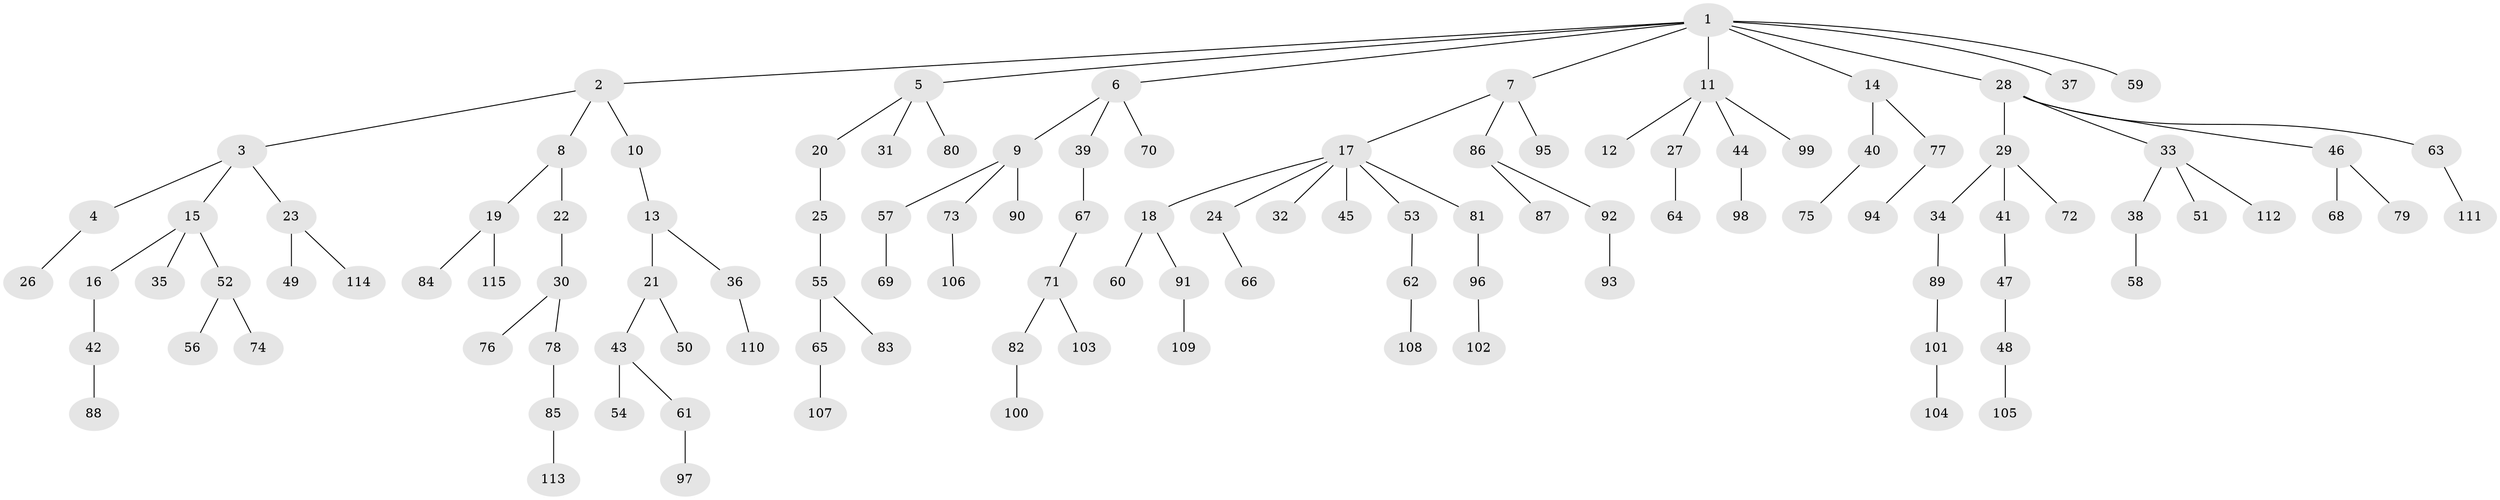 // Generated by graph-tools (version 1.1) at 2025/52/03/09/25 04:52:57]
// undirected, 115 vertices, 114 edges
graph export_dot {
graph [start="1"]
  node [color=gray90,style=filled];
  1;
  2;
  3;
  4;
  5;
  6;
  7;
  8;
  9;
  10;
  11;
  12;
  13;
  14;
  15;
  16;
  17;
  18;
  19;
  20;
  21;
  22;
  23;
  24;
  25;
  26;
  27;
  28;
  29;
  30;
  31;
  32;
  33;
  34;
  35;
  36;
  37;
  38;
  39;
  40;
  41;
  42;
  43;
  44;
  45;
  46;
  47;
  48;
  49;
  50;
  51;
  52;
  53;
  54;
  55;
  56;
  57;
  58;
  59;
  60;
  61;
  62;
  63;
  64;
  65;
  66;
  67;
  68;
  69;
  70;
  71;
  72;
  73;
  74;
  75;
  76;
  77;
  78;
  79;
  80;
  81;
  82;
  83;
  84;
  85;
  86;
  87;
  88;
  89;
  90;
  91;
  92;
  93;
  94;
  95;
  96;
  97;
  98;
  99;
  100;
  101;
  102;
  103;
  104;
  105;
  106;
  107;
  108;
  109;
  110;
  111;
  112;
  113;
  114;
  115;
  1 -- 2;
  1 -- 5;
  1 -- 6;
  1 -- 7;
  1 -- 11;
  1 -- 14;
  1 -- 28;
  1 -- 37;
  1 -- 59;
  2 -- 3;
  2 -- 8;
  2 -- 10;
  3 -- 4;
  3 -- 15;
  3 -- 23;
  4 -- 26;
  5 -- 20;
  5 -- 31;
  5 -- 80;
  6 -- 9;
  6 -- 39;
  6 -- 70;
  7 -- 17;
  7 -- 86;
  7 -- 95;
  8 -- 19;
  8 -- 22;
  9 -- 57;
  9 -- 73;
  9 -- 90;
  10 -- 13;
  11 -- 12;
  11 -- 27;
  11 -- 44;
  11 -- 99;
  13 -- 21;
  13 -- 36;
  14 -- 40;
  14 -- 77;
  15 -- 16;
  15 -- 35;
  15 -- 52;
  16 -- 42;
  17 -- 18;
  17 -- 24;
  17 -- 32;
  17 -- 45;
  17 -- 53;
  17 -- 81;
  18 -- 60;
  18 -- 91;
  19 -- 84;
  19 -- 115;
  20 -- 25;
  21 -- 43;
  21 -- 50;
  22 -- 30;
  23 -- 49;
  23 -- 114;
  24 -- 66;
  25 -- 55;
  27 -- 64;
  28 -- 29;
  28 -- 33;
  28 -- 46;
  28 -- 63;
  29 -- 34;
  29 -- 41;
  29 -- 72;
  30 -- 76;
  30 -- 78;
  33 -- 38;
  33 -- 51;
  33 -- 112;
  34 -- 89;
  36 -- 110;
  38 -- 58;
  39 -- 67;
  40 -- 75;
  41 -- 47;
  42 -- 88;
  43 -- 54;
  43 -- 61;
  44 -- 98;
  46 -- 68;
  46 -- 79;
  47 -- 48;
  48 -- 105;
  52 -- 56;
  52 -- 74;
  53 -- 62;
  55 -- 65;
  55 -- 83;
  57 -- 69;
  61 -- 97;
  62 -- 108;
  63 -- 111;
  65 -- 107;
  67 -- 71;
  71 -- 82;
  71 -- 103;
  73 -- 106;
  77 -- 94;
  78 -- 85;
  81 -- 96;
  82 -- 100;
  85 -- 113;
  86 -- 87;
  86 -- 92;
  89 -- 101;
  91 -- 109;
  92 -- 93;
  96 -- 102;
  101 -- 104;
}
